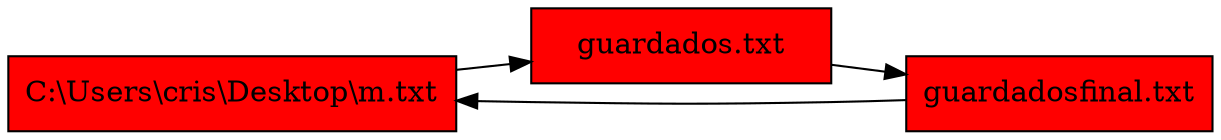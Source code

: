 digraph G{ 
rankdir=LR 
node[ shape = box] 
0[label = "C:\\Users\\cris\\Desktop\\m.txt
" width=2.0 , fillcolor=red ,style = filled]; 
1[label = "guardados\.txt
" width=2.0 , fillcolor=red ,style = filled]; 
2[label = "guardados\final.txt
" width=2.0 , fillcolor=red ,style = filled]; 
0 -> 1 
1 -> 2 
2 -> 0 
}